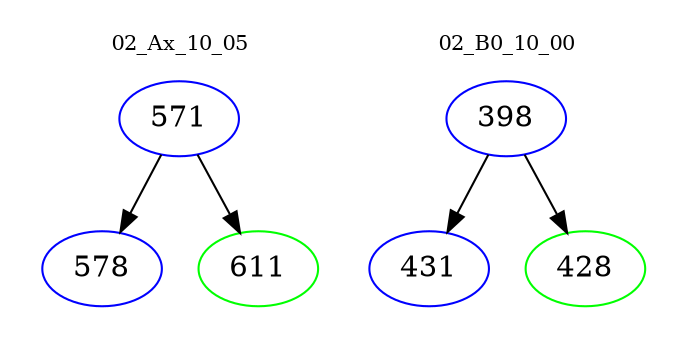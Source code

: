 digraph{
subgraph cluster_0 {
color = white
label = "02_Ax_10_05";
fontsize=10;
T0_571 [label="571", color="blue"]
T0_571 -> T0_578 [color="black"]
T0_578 [label="578", color="blue"]
T0_571 -> T0_611 [color="black"]
T0_611 [label="611", color="green"]
}
subgraph cluster_1 {
color = white
label = "02_B0_10_00";
fontsize=10;
T1_398 [label="398", color="blue"]
T1_398 -> T1_431 [color="black"]
T1_431 [label="431", color="blue"]
T1_398 -> T1_428 [color="black"]
T1_428 [label="428", color="green"]
}
}
